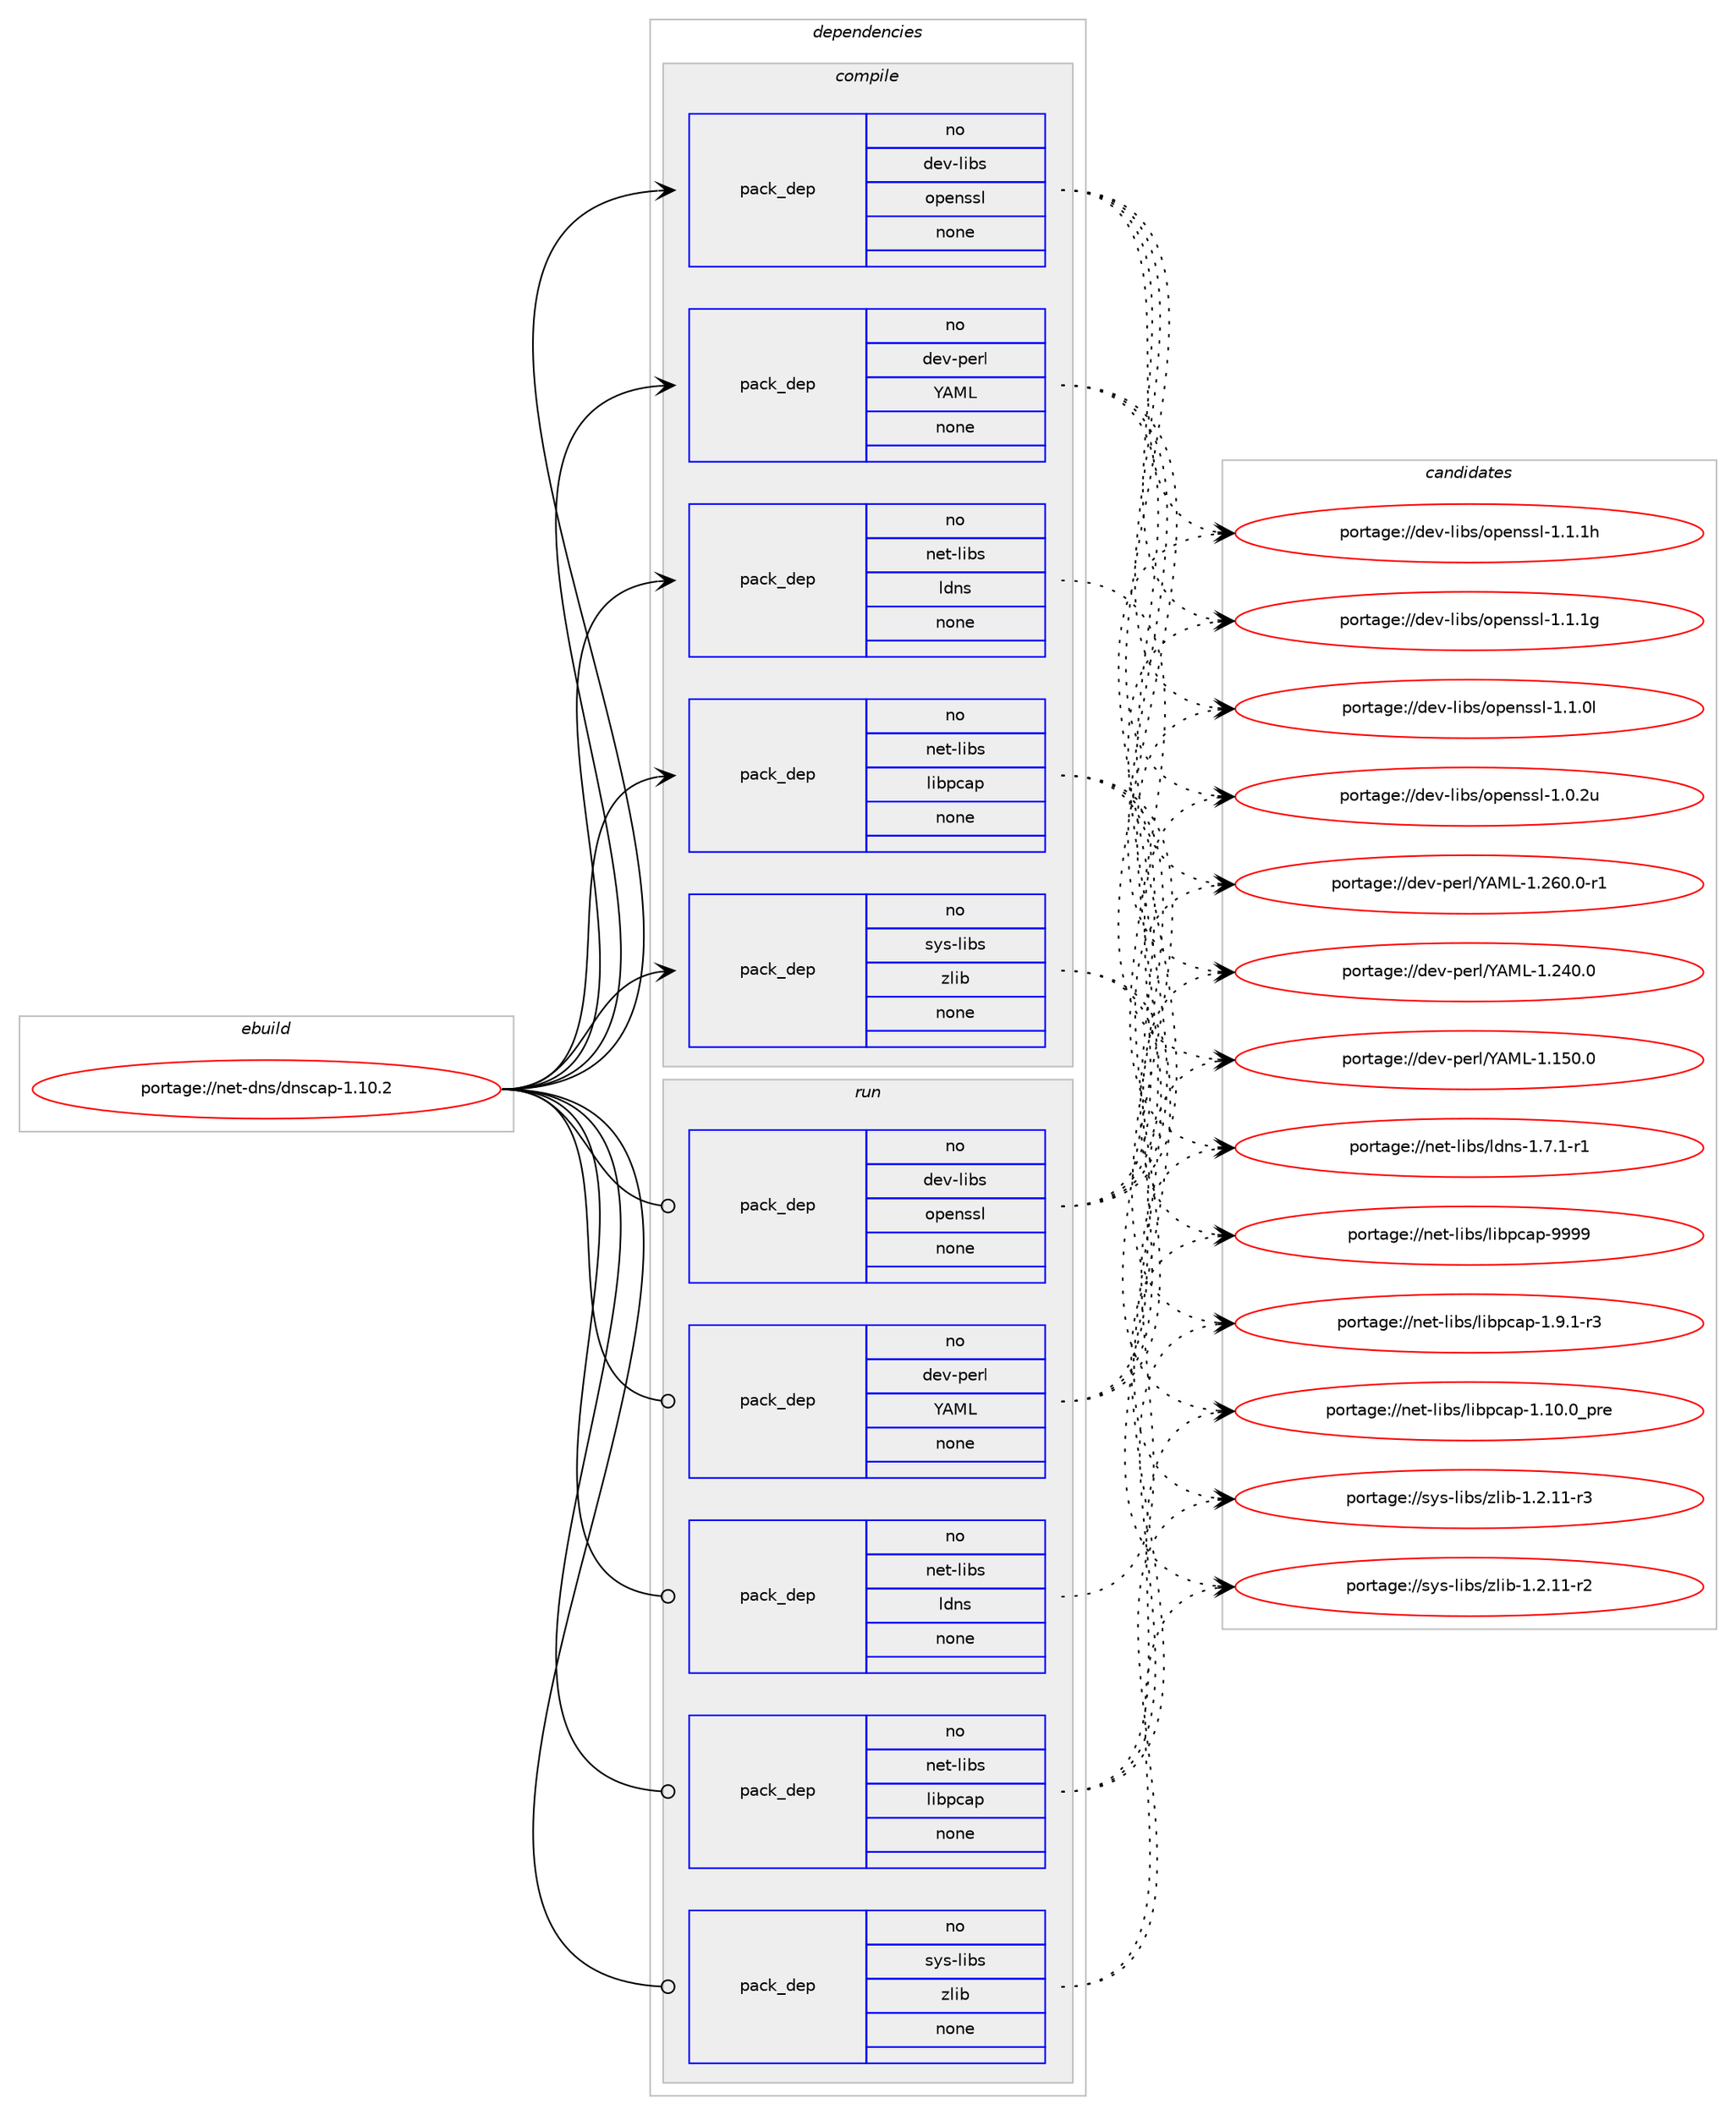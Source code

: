 digraph prolog {

# *************
# Graph options
# *************

newrank=true;
concentrate=true;
compound=true;
graph [rankdir=LR,fontname=Helvetica,fontsize=10,ranksep=1.5];#, ranksep=2.5, nodesep=0.2];
edge  [arrowhead=vee];
node  [fontname=Helvetica,fontsize=10];

# **********
# The ebuild
# **********

subgraph cluster_leftcol {
color=gray;
rank=same;
label=<<i>ebuild</i>>;
id [label="portage://net-dns/dnscap-1.10.2", color=red, width=4, href="../net-dns/dnscap-1.10.2.svg"];
}

# ****************
# The dependencies
# ****************

subgraph cluster_midcol {
color=gray;
label=<<i>dependencies</i>>;
subgraph cluster_compile {
fillcolor="#eeeeee";
style=filled;
label=<<i>compile</i>>;
subgraph pack2800 {
dependency3419 [label=<<TABLE BORDER="0" CELLBORDER="1" CELLSPACING="0" CELLPADDING="4" WIDTH="220"><TR><TD ROWSPAN="6" CELLPADDING="30">pack_dep</TD></TR><TR><TD WIDTH="110">no</TD></TR><TR><TD>dev-libs</TD></TR><TR><TD>openssl</TD></TR><TR><TD>none</TD></TR><TR><TD></TD></TR></TABLE>>, shape=none, color=blue];
}
id:e -> dependency3419:w [weight=20,style="solid",arrowhead="vee"];
subgraph pack2801 {
dependency3420 [label=<<TABLE BORDER="0" CELLBORDER="1" CELLSPACING="0" CELLPADDING="4" WIDTH="220"><TR><TD ROWSPAN="6" CELLPADDING="30">pack_dep</TD></TR><TR><TD WIDTH="110">no</TD></TR><TR><TD>dev-perl</TD></TR><TR><TD>YAML</TD></TR><TR><TD>none</TD></TR><TR><TD></TD></TR></TABLE>>, shape=none, color=blue];
}
id:e -> dependency3420:w [weight=20,style="solid",arrowhead="vee"];
subgraph pack2802 {
dependency3421 [label=<<TABLE BORDER="0" CELLBORDER="1" CELLSPACING="0" CELLPADDING="4" WIDTH="220"><TR><TD ROWSPAN="6" CELLPADDING="30">pack_dep</TD></TR><TR><TD WIDTH="110">no</TD></TR><TR><TD>net-libs</TD></TR><TR><TD>ldns</TD></TR><TR><TD>none</TD></TR><TR><TD></TD></TR></TABLE>>, shape=none, color=blue];
}
id:e -> dependency3421:w [weight=20,style="solid",arrowhead="vee"];
subgraph pack2803 {
dependency3422 [label=<<TABLE BORDER="0" CELLBORDER="1" CELLSPACING="0" CELLPADDING="4" WIDTH="220"><TR><TD ROWSPAN="6" CELLPADDING="30">pack_dep</TD></TR><TR><TD WIDTH="110">no</TD></TR><TR><TD>net-libs</TD></TR><TR><TD>libpcap</TD></TR><TR><TD>none</TD></TR><TR><TD></TD></TR></TABLE>>, shape=none, color=blue];
}
id:e -> dependency3422:w [weight=20,style="solid",arrowhead="vee"];
subgraph pack2804 {
dependency3423 [label=<<TABLE BORDER="0" CELLBORDER="1" CELLSPACING="0" CELLPADDING="4" WIDTH="220"><TR><TD ROWSPAN="6" CELLPADDING="30">pack_dep</TD></TR><TR><TD WIDTH="110">no</TD></TR><TR><TD>sys-libs</TD></TR><TR><TD>zlib</TD></TR><TR><TD>none</TD></TR><TR><TD></TD></TR></TABLE>>, shape=none, color=blue];
}
id:e -> dependency3423:w [weight=20,style="solid",arrowhead="vee"];
}
subgraph cluster_compileandrun {
fillcolor="#eeeeee";
style=filled;
label=<<i>compile and run</i>>;
}
subgraph cluster_run {
fillcolor="#eeeeee";
style=filled;
label=<<i>run</i>>;
subgraph pack2805 {
dependency3424 [label=<<TABLE BORDER="0" CELLBORDER="1" CELLSPACING="0" CELLPADDING="4" WIDTH="220"><TR><TD ROWSPAN="6" CELLPADDING="30">pack_dep</TD></TR><TR><TD WIDTH="110">no</TD></TR><TR><TD>dev-libs</TD></TR><TR><TD>openssl</TD></TR><TR><TD>none</TD></TR><TR><TD></TD></TR></TABLE>>, shape=none, color=blue];
}
id:e -> dependency3424:w [weight=20,style="solid",arrowhead="odot"];
subgraph pack2806 {
dependency3425 [label=<<TABLE BORDER="0" CELLBORDER="1" CELLSPACING="0" CELLPADDING="4" WIDTH="220"><TR><TD ROWSPAN="6" CELLPADDING="30">pack_dep</TD></TR><TR><TD WIDTH="110">no</TD></TR><TR><TD>dev-perl</TD></TR><TR><TD>YAML</TD></TR><TR><TD>none</TD></TR><TR><TD></TD></TR></TABLE>>, shape=none, color=blue];
}
id:e -> dependency3425:w [weight=20,style="solid",arrowhead="odot"];
subgraph pack2807 {
dependency3426 [label=<<TABLE BORDER="0" CELLBORDER="1" CELLSPACING="0" CELLPADDING="4" WIDTH="220"><TR><TD ROWSPAN="6" CELLPADDING="30">pack_dep</TD></TR><TR><TD WIDTH="110">no</TD></TR><TR><TD>net-libs</TD></TR><TR><TD>ldns</TD></TR><TR><TD>none</TD></TR><TR><TD></TD></TR></TABLE>>, shape=none, color=blue];
}
id:e -> dependency3426:w [weight=20,style="solid",arrowhead="odot"];
subgraph pack2808 {
dependency3427 [label=<<TABLE BORDER="0" CELLBORDER="1" CELLSPACING="0" CELLPADDING="4" WIDTH="220"><TR><TD ROWSPAN="6" CELLPADDING="30">pack_dep</TD></TR><TR><TD WIDTH="110">no</TD></TR><TR><TD>net-libs</TD></TR><TR><TD>libpcap</TD></TR><TR><TD>none</TD></TR><TR><TD></TD></TR></TABLE>>, shape=none, color=blue];
}
id:e -> dependency3427:w [weight=20,style="solid",arrowhead="odot"];
subgraph pack2809 {
dependency3428 [label=<<TABLE BORDER="0" CELLBORDER="1" CELLSPACING="0" CELLPADDING="4" WIDTH="220"><TR><TD ROWSPAN="6" CELLPADDING="30">pack_dep</TD></TR><TR><TD WIDTH="110">no</TD></TR><TR><TD>sys-libs</TD></TR><TR><TD>zlib</TD></TR><TR><TD>none</TD></TR><TR><TD></TD></TR></TABLE>>, shape=none, color=blue];
}
id:e -> dependency3428:w [weight=20,style="solid",arrowhead="odot"];
}
}

# **************
# The candidates
# **************

subgraph cluster_choices {
rank=same;
color=gray;
label=<<i>candidates</i>>;

subgraph choice2800 {
color=black;
nodesep=1;
choice100101118451081059811547111112101110115115108454946494649104 [label="portage://dev-libs/openssl-1.1.1h", color=red, width=4,href="../dev-libs/openssl-1.1.1h.svg"];
choice100101118451081059811547111112101110115115108454946494649103 [label="portage://dev-libs/openssl-1.1.1g", color=red, width=4,href="../dev-libs/openssl-1.1.1g.svg"];
choice100101118451081059811547111112101110115115108454946494648108 [label="portage://dev-libs/openssl-1.1.0l", color=red, width=4,href="../dev-libs/openssl-1.1.0l.svg"];
choice100101118451081059811547111112101110115115108454946484650117 [label="portage://dev-libs/openssl-1.0.2u", color=red, width=4,href="../dev-libs/openssl-1.0.2u.svg"];
dependency3419:e -> choice100101118451081059811547111112101110115115108454946494649104:w [style=dotted,weight="100"];
dependency3419:e -> choice100101118451081059811547111112101110115115108454946494649103:w [style=dotted,weight="100"];
dependency3419:e -> choice100101118451081059811547111112101110115115108454946494648108:w [style=dotted,weight="100"];
dependency3419:e -> choice100101118451081059811547111112101110115115108454946484650117:w [style=dotted,weight="100"];
}
subgraph choice2801 {
color=black;
nodesep=1;
choice10010111845112101114108478965777645494650544846484511449 [label="portage://dev-perl/YAML-1.260.0-r1", color=red, width=4,href="../dev-perl/YAML-1.260.0-r1.svg"];
choice1001011184511210111410847896577764549465052484648 [label="portage://dev-perl/YAML-1.240.0", color=red, width=4,href="../dev-perl/YAML-1.240.0.svg"];
choice1001011184511210111410847896577764549464953484648 [label="portage://dev-perl/YAML-1.150.0", color=red, width=4,href="../dev-perl/YAML-1.150.0.svg"];
dependency3420:e -> choice10010111845112101114108478965777645494650544846484511449:w [style=dotted,weight="100"];
dependency3420:e -> choice1001011184511210111410847896577764549465052484648:w [style=dotted,weight="100"];
dependency3420:e -> choice1001011184511210111410847896577764549464953484648:w [style=dotted,weight="100"];
}
subgraph choice2802 {
color=black;
nodesep=1;
choice1101011164510810598115471081001101154549465546494511449 [label="portage://net-libs/ldns-1.7.1-r1", color=red, width=4,href="../net-libs/ldns-1.7.1-r1.svg"];
dependency3421:e -> choice1101011164510810598115471081001101154549465546494511449:w [style=dotted,weight="100"];
}
subgraph choice2803 {
color=black;
nodesep=1;
choice1101011164510810598115471081059811299971124557575757 [label="portage://net-libs/libpcap-9999", color=red, width=4,href="../net-libs/libpcap-9999.svg"];
choice1101011164510810598115471081059811299971124549465746494511451 [label="portage://net-libs/libpcap-1.9.1-r3", color=red, width=4,href="../net-libs/libpcap-1.9.1-r3.svg"];
choice1101011164510810598115471081059811299971124549464948464895112114101 [label="portage://net-libs/libpcap-1.10.0_pre", color=red, width=4,href="../net-libs/libpcap-1.10.0_pre.svg"];
dependency3422:e -> choice1101011164510810598115471081059811299971124557575757:w [style=dotted,weight="100"];
dependency3422:e -> choice1101011164510810598115471081059811299971124549465746494511451:w [style=dotted,weight="100"];
dependency3422:e -> choice1101011164510810598115471081059811299971124549464948464895112114101:w [style=dotted,weight="100"];
}
subgraph choice2804 {
color=black;
nodesep=1;
choice11512111545108105981154712210810598454946504649494511451 [label="portage://sys-libs/zlib-1.2.11-r3", color=red, width=4,href="../sys-libs/zlib-1.2.11-r3.svg"];
choice11512111545108105981154712210810598454946504649494511450 [label="portage://sys-libs/zlib-1.2.11-r2", color=red, width=4,href="../sys-libs/zlib-1.2.11-r2.svg"];
dependency3423:e -> choice11512111545108105981154712210810598454946504649494511451:w [style=dotted,weight="100"];
dependency3423:e -> choice11512111545108105981154712210810598454946504649494511450:w [style=dotted,weight="100"];
}
subgraph choice2805 {
color=black;
nodesep=1;
choice100101118451081059811547111112101110115115108454946494649104 [label="portage://dev-libs/openssl-1.1.1h", color=red, width=4,href="../dev-libs/openssl-1.1.1h.svg"];
choice100101118451081059811547111112101110115115108454946494649103 [label="portage://dev-libs/openssl-1.1.1g", color=red, width=4,href="../dev-libs/openssl-1.1.1g.svg"];
choice100101118451081059811547111112101110115115108454946494648108 [label="portage://dev-libs/openssl-1.1.0l", color=red, width=4,href="../dev-libs/openssl-1.1.0l.svg"];
choice100101118451081059811547111112101110115115108454946484650117 [label="portage://dev-libs/openssl-1.0.2u", color=red, width=4,href="../dev-libs/openssl-1.0.2u.svg"];
dependency3424:e -> choice100101118451081059811547111112101110115115108454946494649104:w [style=dotted,weight="100"];
dependency3424:e -> choice100101118451081059811547111112101110115115108454946494649103:w [style=dotted,weight="100"];
dependency3424:e -> choice100101118451081059811547111112101110115115108454946494648108:w [style=dotted,weight="100"];
dependency3424:e -> choice100101118451081059811547111112101110115115108454946484650117:w [style=dotted,weight="100"];
}
subgraph choice2806 {
color=black;
nodesep=1;
choice10010111845112101114108478965777645494650544846484511449 [label="portage://dev-perl/YAML-1.260.0-r1", color=red, width=4,href="../dev-perl/YAML-1.260.0-r1.svg"];
choice1001011184511210111410847896577764549465052484648 [label="portage://dev-perl/YAML-1.240.0", color=red, width=4,href="../dev-perl/YAML-1.240.0.svg"];
choice1001011184511210111410847896577764549464953484648 [label="portage://dev-perl/YAML-1.150.0", color=red, width=4,href="../dev-perl/YAML-1.150.0.svg"];
dependency3425:e -> choice10010111845112101114108478965777645494650544846484511449:w [style=dotted,weight="100"];
dependency3425:e -> choice1001011184511210111410847896577764549465052484648:w [style=dotted,weight="100"];
dependency3425:e -> choice1001011184511210111410847896577764549464953484648:w [style=dotted,weight="100"];
}
subgraph choice2807 {
color=black;
nodesep=1;
choice1101011164510810598115471081001101154549465546494511449 [label="portage://net-libs/ldns-1.7.1-r1", color=red, width=4,href="../net-libs/ldns-1.7.1-r1.svg"];
dependency3426:e -> choice1101011164510810598115471081001101154549465546494511449:w [style=dotted,weight="100"];
}
subgraph choice2808 {
color=black;
nodesep=1;
choice1101011164510810598115471081059811299971124557575757 [label="portage://net-libs/libpcap-9999", color=red, width=4,href="../net-libs/libpcap-9999.svg"];
choice1101011164510810598115471081059811299971124549465746494511451 [label="portage://net-libs/libpcap-1.9.1-r3", color=red, width=4,href="../net-libs/libpcap-1.9.1-r3.svg"];
choice1101011164510810598115471081059811299971124549464948464895112114101 [label="portage://net-libs/libpcap-1.10.0_pre", color=red, width=4,href="../net-libs/libpcap-1.10.0_pre.svg"];
dependency3427:e -> choice1101011164510810598115471081059811299971124557575757:w [style=dotted,weight="100"];
dependency3427:e -> choice1101011164510810598115471081059811299971124549465746494511451:w [style=dotted,weight="100"];
dependency3427:e -> choice1101011164510810598115471081059811299971124549464948464895112114101:w [style=dotted,weight="100"];
}
subgraph choice2809 {
color=black;
nodesep=1;
choice11512111545108105981154712210810598454946504649494511451 [label="portage://sys-libs/zlib-1.2.11-r3", color=red, width=4,href="../sys-libs/zlib-1.2.11-r3.svg"];
choice11512111545108105981154712210810598454946504649494511450 [label="portage://sys-libs/zlib-1.2.11-r2", color=red, width=4,href="../sys-libs/zlib-1.2.11-r2.svg"];
dependency3428:e -> choice11512111545108105981154712210810598454946504649494511451:w [style=dotted,weight="100"];
dependency3428:e -> choice11512111545108105981154712210810598454946504649494511450:w [style=dotted,weight="100"];
}
}

}
